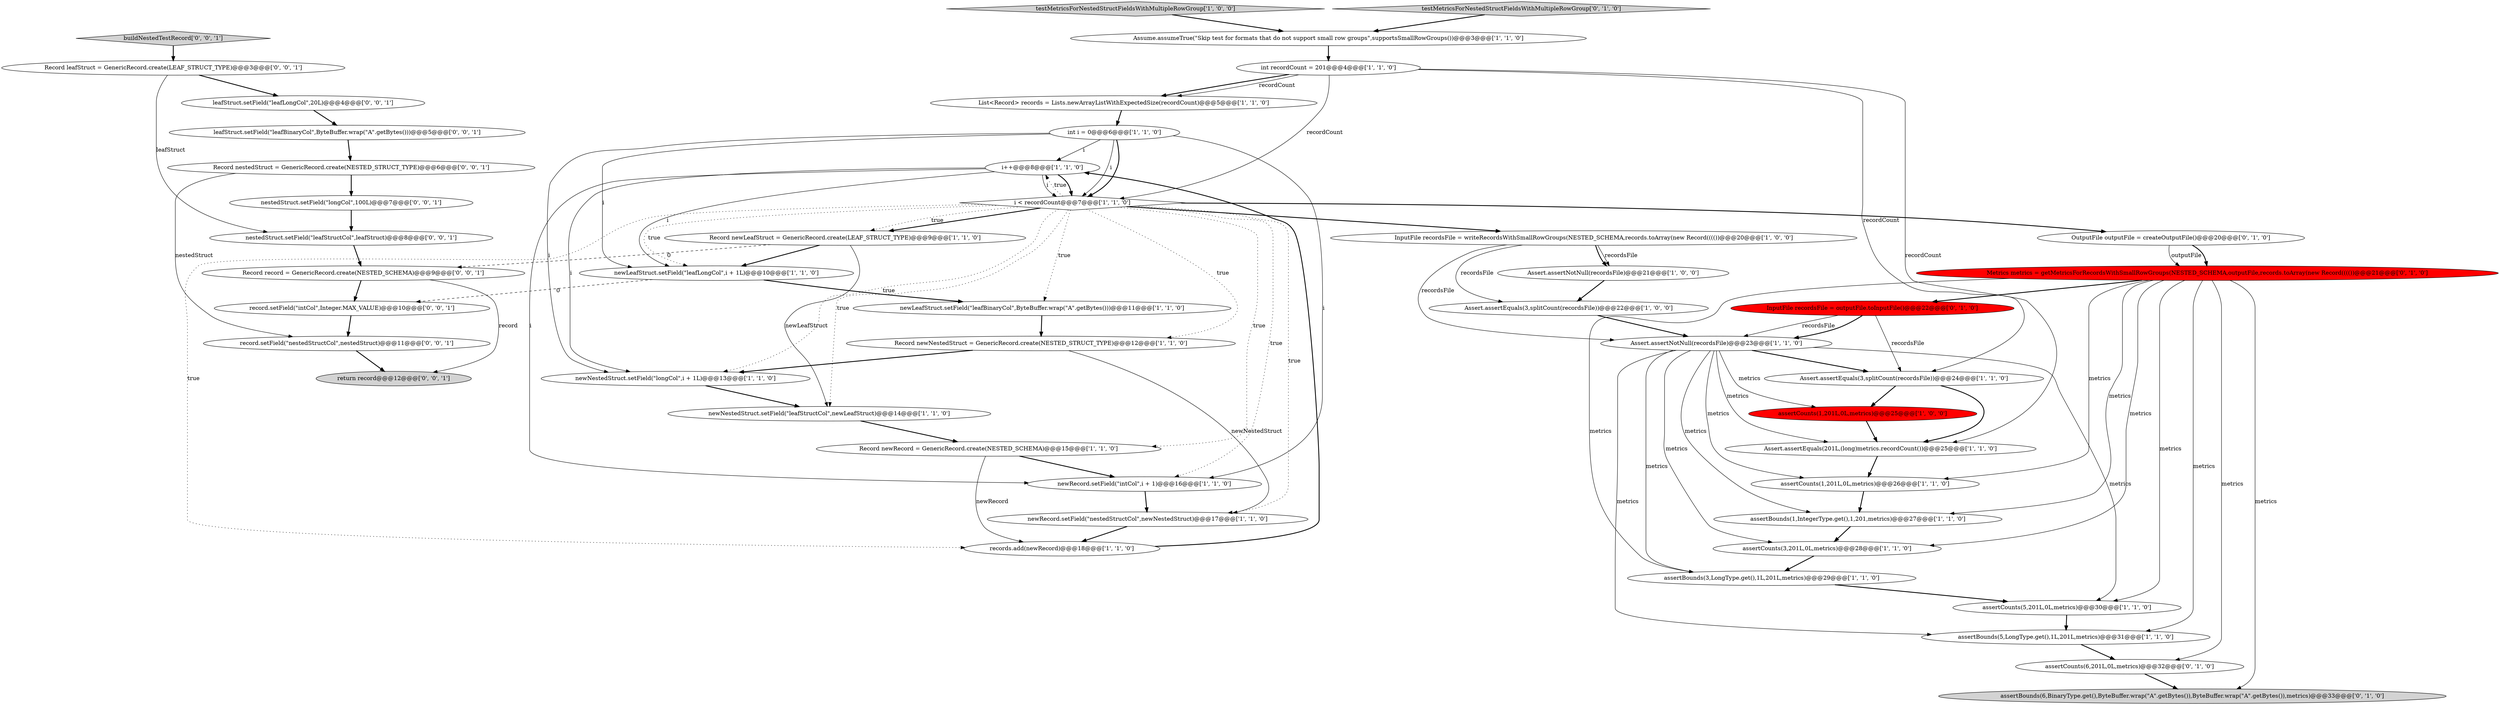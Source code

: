 digraph {
15 [style = filled, label = "assertCounts(1,201L,0L,metrics)@@@26@@@['1', '1', '0']", fillcolor = white, shape = ellipse image = "AAA0AAABBB1BBB"];
2 [style = filled, label = "int recordCount = 201@@@4@@@['1', '1', '0']", fillcolor = white, shape = ellipse image = "AAA0AAABBB1BBB"];
4 [style = filled, label = "newLeafStruct.setField(\"leafBinaryCol\",ByteBuffer.wrap(\"A\".getBytes()))@@@11@@@['1', '1', '0']", fillcolor = white, shape = ellipse image = "AAA0AAABBB1BBB"];
44 [style = filled, label = "Record record = GenericRecord.create(NESTED_SCHEMA)@@@9@@@['0', '0', '1']", fillcolor = white, shape = ellipse image = "AAA0AAABBB3BBB"];
38 [style = filled, label = "nestedStruct.setField(\"leafStructCol\",leafStruct)@@@8@@@['0', '0', '1']", fillcolor = white, shape = ellipse image = "AAA0AAABBB3BBB"];
18 [style = filled, label = "i++@@@8@@@['1', '1', '0']", fillcolor = white, shape = ellipse image = "AAA0AAABBB1BBB"];
43 [style = filled, label = "Record leafStruct = GenericRecord.create(LEAF_STRUCT_TYPE)@@@3@@@['0', '0', '1']", fillcolor = white, shape = ellipse image = "AAA0AAABBB3BBB"];
40 [style = filled, label = "nestedStruct.setField(\"longCol\",100L)@@@7@@@['0', '0', '1']", fillcolor = white, shape = ellipse image = "AAA0AAABBB3BBB"];
41 [style = filled, label = "record.setField(\"intCol\",Integer.MAX_VALUE)@@@10@@@['0', '0', '1']", fillcolor = white, shape = ellipse image = "AAA0AAABBB3BBB"];
33 [style = filled, label = "assertBounds(6,BinaryType.get(),ByteBuffer.wrap(\"A\".getBytes()),ByteBuffer.wrap(\"A\".getBytes()),metrics)@@@33@@@['0', '1', '0']", fillcolor = lightgray, shape = ellipse image = "AAA0AAABBB2BBB"];
1 [style = filled, label = "Assert.assertEquals(3,splitCount(recordsFile))@@@22@@@['1', '0', '0']", fillcolor = white, shape = ellipse image = "AAA0AAABBB1BBB"];
9 [style = filled, label = "InputFile recordsFile = writeRecordsWithSmallRowGroups(NESTED_SCHEMA,records.toArray(new Record(((())@@@20@@@['1', '0', '0']", fillcolor = white, shape = ellipse image = "AAA0AAABBB1BBB"];
32 [style = filled, label = "Metrics metrics = getMetricsForRecordsWithSmallRowGroups(NESTED_SCHEMA,outputFile,records.toArray(new Record(((())@@@21@@@['0', '1', '0']", fillcolor = red, shape = ellipse image = "AAA1AAABBB2BBB"];
17 [style = filled, label = "testMetricsForNestedStructFieldsWithMultipleRowGroup['1', '0', '0']", fillcolor = lightgray, shape = diamond image = "AAA0AAABBB1BBB"];
12 [style = filled, label = "Assume.assumeTrue(\"Skip test for formats that do not support small row groups\",supportsSmallRowGroups())@@@3@@@['1', '1', '0']", fillcolor = white, shape = ellipse image = "AAA0AAABBB1BBB"];
22 [style = filled, label = "records.add(newRecord)@@@18@@@['1', '1', '0']", fillcolor = white, shape = ellipse image = "AAA0AAABBB1BBB"];
27 [style = filled, label = "Assert.assertNotNull(recordsFile)@@@23@@@['1', '1', '0']", fillcolor = white, shape = ellipse image = "AAA0AAABBB1BBB"];
6 [style = filled, label = "assertCounts(1,201L,0L,metrics)@@@25@@@['1', '0', '0']", fillcolor = red, shape = ellipse image = "AAA1AAABBB1BBB"];
0 [style = filled, label = "Assert.assertNotNull(recordsFile)@@@21@@@['1', '0', '0']", fillcolor = white, shape = ellipse image = "AAA0AAABBB1BBB"];
10 [style = filled, label = "List<Record> records = Lists.newArrayListWithExpectedSize(recordCount)@@@5@@@['1', '1', '0']", fillcolor = white, shape = ellipse image = "AAA0AAABBB1BBB"];
14 [style = filled, label = "Record newRecord = GenericRecord.create(NESTED_SCHEMA)@@@15@@@['1', '1', '0']", fillcolor = white, shape = ellipse image = "AAA0AAABBB1BBB"];
34 [style = filled, label = "testMetricsForNestedStructFieldsWithMultipleRowGroup['0', '1', '0']", fillcolor = lightgray, shape = diamond image = "AAA0AAABBB2BBB"];
35 [style = filled, label = "assertCounts(6,201L,0L,metrics)@@@32@@@['0', '1', '0']", fillcolor = white, shape = ellipse image = "AAA0AAABBB2BBB"];
8 [style = filled, label = "Record newNestedStruct = GenericRecord.create(NESTED_STRUCT_TYPE)@@@12@@@['1', '1', '0']", fillcolor = white, shape = ellipse image = "AAA0AAABBB1BBB"];
19 [style = filled, label = "newRecord.setField(\"nestedStructCol\",newNestedStruct)@@@17@@@['1', '1', '0']", fillcolor = white, shape = ellipse image = "AAA0AAABBB1BBB"];
39 [style = filled, label = "leafStruct.setField(\"leafBinaryCol\",ByteBuffer.wrap(\"A\".getBytes()))@@@5@@@['0', '0', '1']", fillcolor = white, shape = ellipse image = "AAA0AAABBB3BBB"];
46 [style = filled, label = "buildNestedTestRecord['0', '0', '1']", fillcolor = lightgray, shape = diamond image = "AAA0AAABBB3BBB"];
31 [style = filled, label = "InputFile recordsFile = outputFile.toInputFile()@@@22@@@['0', '1', '0']", fillcolor = red, shape = ellipse image = "AAA1AAABBB2BBB"];
36 [style = filled, label = "return record@@@12@@@['0', '0', '1']", fillcolor = lightgray, shape = ellipse image = "AAA0AAABBB3BBB"];
30 [style = filled, label = "OutputFile outputFile = createOutputFile()@@@20@@@['0', '1', '0']", fillcolor = white, shape = ellipse image = "AAA0AAABBB2BBB"];
37 [style = filled, label = "leafStruct.setField(\"leafLongCol\",20L)@@@4@@@['0', '0', '1']", fillcolor = white, shape = ellipse image = "AAA0AAABBB3BBB"];
29 [style = filled, label = "newNestedStruct.setField(\"leafStructCol\",newLeafStruct)@@@14@@@['1', '1', '0']", fillcolor = white, shape = ellipse image = "AAA0AAABBB1BBB"];
21 [style = filled, label = "i < recordCount@@@7@@@['1', '1', '0']", fillcolor = white, shape = diamond image = "AAA0AAABBB1BBB"];
7 [style = filled, label = "int i = 0@@@6@@@['1', '1', '0']", fillcolor = white, shape = ellipse image = "AAA0AAABBB1BBB"];
3 [style = filled, label = "assertBounds(5,LongType.get(),1L,201L,metrics)@@@31@@@['1', '1', '0']", fillcolor = white, shape = ellipse image = "AAA0AAABBB1BBB"];
11 [style = filled, label = "assertCounts(3,201L,0L,metrics)@@@28@@@['1', '1', '0']", fillcolor = white, shape = ellipse image = "AAA0AAABBB1BBB"];
16 [style = filled, label = "assertBounds(1,IntegerType.get(),1,201,metrics)@@@27@@@['1', '1', '0']", fillcolor = white, shape = ellipse image = "AAA0AAABBB1BBB"];
26 [style = filled, label = "Assert.assertEquals(3,splitCount(recordsFile))@@@24@@@['1', '1', '0']", fillcolor = white, shape = ellipse image = "AAA0AAABBB1BBB"];
13 [style = filled, label = "newNestedStruct.setField(\"longCol\",i + 1L)@@@13@@@['1', '1', '0']", fillcolor = white, shape = ellipse image = "AAA0AAABBB1BBB"];
20 [style = filled, label = "assertBounds(3,LongType.get(),1L,201L,metrics)@@@29@@@['1', '1', '0']", fillcolor = white, shape = ellipse image = "AAA0AAABBB1BBB"];
28 [style = filled, label = "Assert.assertEquals(201L,(long)metrics.recordCount())@@@25@@@['1', '1', '0']", fillcolor = white, shape = ellipse image = "AAA0AAABBB1BBB"];
42 [style = filled, label = "Record nestedStruct = GenericRecord.create(NESTED_STRUCT_TYPE)@@@6@@@['0', '0', '1']", fillcolor = white, shape = ellipse image = "AAA0AAABBB3BBB"];
5 [style = filled, label = "newLeafStruct.setField(\"leafLongCol\",i + 1L)@@@10@@@['1', '1', '0']", fillcolor = white, shape = ellipse image = "AAA0AAABBB1BBB"];
25 [style = filled, label = "newRecord.setField(\"intCol\",i + 1)@@@16@@@['1', '1', '0']", fillcolor = white, shape = ellipse image = "AAA0AAABBB1BBB"];
45 [style = filled, label = "record.setField(\"nestedStructCol\",nestedStruct)@@@11@@@['0', '0', '1']", fillcolor = white, shape = ellipse image = "AAA0AAABBB3BBB"];
23 [style = filled, label = "assertCounts(5,201L,0L,metrics)@@@30@@@['1', '1', '0']", fillcolor = white, shape = ellipse image = "AAA0AAABBB1BBB"];
24 [style = filled, label = "Record newLeafStruct = GenericRecord.create(LEAF_STRUCT_TYPE)@@@9@@@['1', '1', '0']", fillcolor = white, shape = ellipse image = "AAA0AAABBB1BBB"];
14->25 [style = bold, label=""];
38->44 [style = bold, label=""];
21->18 [style = dotted, label="true"];
21->8 [style = dotted, label="true"];
1->27 [style = bold, label=""];
21->24 [style = bold, label=""];
21->30 [style = bold, label=""];
40->38 [style = bold, label=""];
31->27 [style = solid, label="recordsFile"];
7->13 [style = solid, label="i"];
18->13 [style = solid, label="i"];
3->35 [style = bold, label=""];
32->16 [style = solid, label="metrics"];
12->2 [style = bold, label=""];
21->24 [style = dotted, label="true"];
9->0 [style = solid, label="recordsFile"];
29->14 [style = bold, label=""];
25->19 [style = bold, label=""];
9->1 [style = solid, label="recordsFile"];
4->8 [style = bold, label=""];
41->45 [style = bold, label=""];
31->26 [style = solid, label="recordsFile"];
26->28 [style = bold, label=""];
2->21 [style = solid, label="recordCount"];
5->41 [style = dashed, label="0"];
21->5 [style = dotted, label="true"];
21->29 [style = dotted, label="true"];
44->36 [style = solid, label="record"];
21->22 [style = dotted, label="true"];
23->3 [style = bold, label=""];
7->18 [style = solid, label="i"];
7->21 [style = solid, label="i"];
26->6 [style = bold, label=""];
10->7 [style = bold, label=""];
42->40 [style = bold, label=""];
2->26 [style = solid, label="recordCount"];
24->5 [style = bold, label=""];
21->9 [style = bold, label=""];
22->18 [style = bold, label=""];
30->32 [style = solid, label="outputFile"];
27->23 [style = solid, label="metrics"];
20->23 [style = bold, label=""];
31->27 [style = bold, label=""];
44->41 [style = bold, label=""];
21->13 [style = dotted, label="true"];
39->42 [style = bold, label=""];
19->22 [style = bold, label=""];
32->31 [style = bold, label=""];
27->26 [style = bold, label=""];
46->43 [style = bold, label=""];
24->29 [style = solid, label="newLeafStruct"];
27->11 [style = solid, label="metrics"];
45->36 [style = bold, label=""];
27->6 [style = solid, label="metrics"];
32->35 [style = solid, label="metrics"];
42->45 [style = solid, label="nestedStruct"];
30->32 [style = bold, label=""];
32->3 [style = solid, label="metrics"];
24->44 [style = dashed, label="0"];
2->10 [style = bold, label=""];
32->20 [style = solid, label="metrics"];
27->15 [style = solid, label="metrics"];
18->5 [style = solid, label="i"];
7->5 [style = solid, label="i"];
21->25 [style = dotted, label="true"];
27->3 [style = solid, label="metrics"];
17->12 [style = bold, label=""];
0->1 [style = bold, label=""];
5->4 [style = bold, label=""];
32->33 [style = solid, label="metrics"];
43->38 [style = solid, label="leafStruct"];
18->25 [style = solid, label="i"];
18->21 [style = bold, label=""];
9->27 [style = solid, label="recordsFile"];
37->39 [style = bold, label=""];
8->13 [style = bold, label=""];
11->20 [style = bold, label=""];
27->16 [style = solid, label="metrics"];
28->15 [style = bold, label=""];
16->11 [style = bold, label=""];
9->0 [style = bold, label=""];
27->28 [style = solid, label="metrics"];
35->33 [style = bold, label=""];
43->37 [style = bold, label=""];
2->28 [style = solid, label="recordCount"];
34->12 [style = bold, label=""];
15->16 [style = bold, label=""];
27->20 [style = solid, label="metrics"];
21->4 [style = dotted, label="true"];
7->25 [style = solid, label="i"];
14->22 [style = solid, label="newRecord"];
8->19 [style = solid, label="newNestedStruct"];
13->29 [style = bold, label=""];
2->10 [style = solid, label="recordCount"];
32->23 [style = solid, label="metrics"];
21->19 [style = dotted, label="true"];
18->21 [style = solid, label="i"];
21->14 [style = dotted, label="true"];
7->21 [style = bold, label=""];
32->15 [style = solid, label="metrics"];
32->11 [style = solid, label="metrics"];
6->28 [style = bold, label=""];
}
